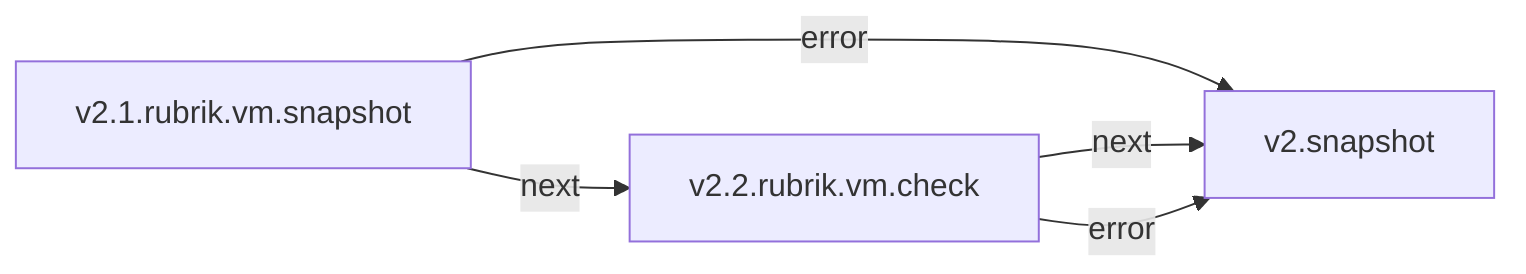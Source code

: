 graph LR
  v2.1.rubrik.vm.snapshot -->|next| v2.2.rubrik.vm.check
  v2.1.rubrik.vm.snapshot -->|error| v2.snapshot
  v2.2.rubrik.vm.check -->|next| v2.snapshot
  v2.2.rubrik.vm.check -->|error| v2.snapshot